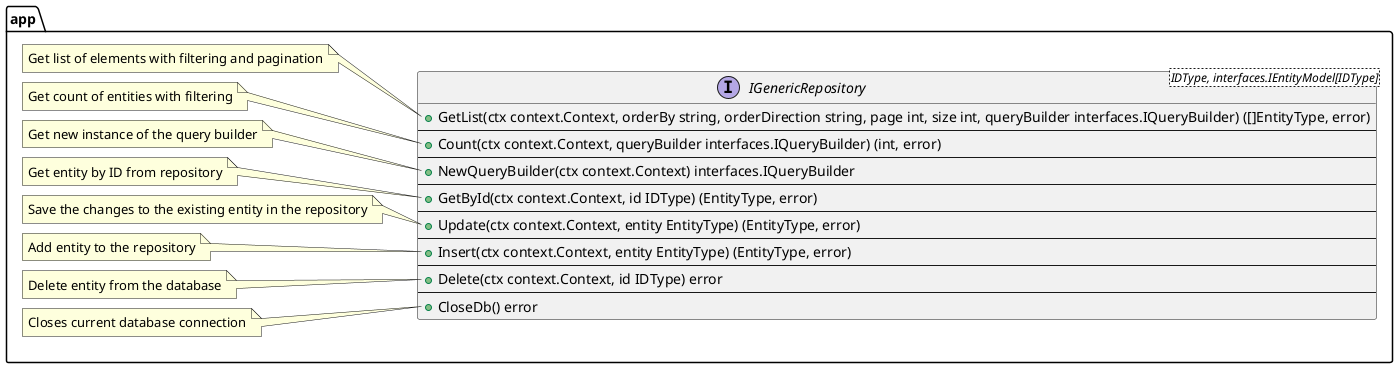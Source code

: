 @startuml IGenericRepository

package app {
    interface IGenericRepository<IDType, interfaces.IEntityModel[IDType]> {
        +GetList(ctx context.Context, orderBy string, orderDirection string, page int, size int, queryBuilder interfaces.IQueryBuilder) ([]EntityType, error)
        --
        +Count(ctx context.Context, queryBuilder interfaces.IQueryBuilder) (int, error)
        --
        +NewQueryBuilder(ctx context.Context) interfaces.IQueryBuilder
        --
        +GetById(ctx context.Context, id IDType) (EntityType, error)
        --
        +Update(ctx context.Context, entity EntityType) (EntityType, error)
        --
        +Insert(ctx context.Context, entity EntityType) (EntityType, error)
        --
        +Delete(ctx context.Context, id IDType) error
        --
        +CloseDb() error
    }
    note left of IGenericRepository::GetList
      Get list of elements with filtering and pagination
    end note

    note left of IGenericRepository::Count
      Get count of entities with filtering
    end note

    note left of IGenericRepository::NewQueryBuilder
      Get new instance of the query builder
    end note

    note left of IGenericRepository::GetById
      Get entity by ID from repository
    end note

    note left of IGenericRepository::Update
      Save the changes to the existing entity in the repository
    end note

    note left of IGenericRepository::Insert
      Add entity to the repository
    end note

    note left of IGenericRepository::Delete
      Delete entity from the database
    end note

    note left of IGenericRepository::CloseDb
      Closes current database connection
    end note
}

@enduml
